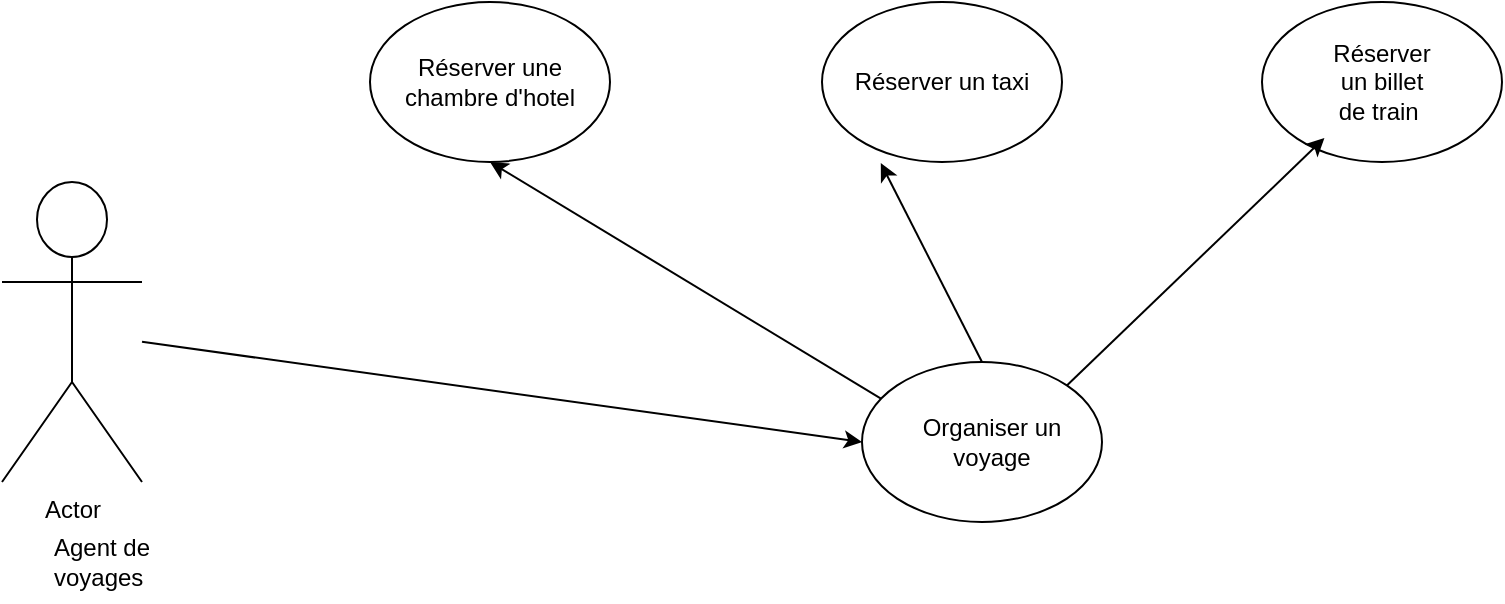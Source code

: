 <mxfile version="14.1.8" type="github">
  <diagram id="C5RBs43oDa-KdzZeNtuy" name="Page-1">
    <mxGraphModel dx="806" dy="810" grid="1" gridSize="10" guides="1" tooltips="1" connect="1" arrows="1" fold="1" page="1" pageScale="1" pageWidth="827" pageHeight="1169" math="0" shadow="0">
      <root>
        <mxCell id="WIyWlLk6GJQsqaUBKTNV-0" />
        <mxCell id="WIyWlLk6GJQsqaUBKTNV-1" parent="WIyWlLk6GJQsqaUBKTNV-0" />
        <mxCell id="0R74YFaw0bRYGiIPemkL-0" value="Actor" style="shape=umlActor;verticalLabelPosition=bottom;verticalAlign=top;html=1;outlineConnect=0;" vertex="1" parent="WIyWlLk6GJQsqaUBKTNV-1">
          <mxGeometry x="110" y="170" width="70" height="150" as="geometry" />
        </mxCell>
        <mxCell id="0R74YFaw0bRYGiIPemkL-2" value="" style="ellipse;whiteSpace=wrap;html=1;" vertex="1" parent="WIyWlLk6GJQsqaUBKTNV-1">
          <mxGeometry x="294" y="80" width="120" height="80" as="geometry" />
        </mxCell>
        <mxCell id="0R74YFaw0bRYGiIPemkL-3" value="" style="ellipse;whiteSpace=wrap;html=1;" vertex="1" parent="WIyWlLk6GJQsqaUBKTNV-1">
          <mxGeometry x="520" y="80" width="120" height="80" as="geometry" />
        </mxCell>
        <mxCell id="0R74YFaw0bRYGiIPemkL-4" value="" style="ellipse;whiteSpace=wrap;html=1;" vertex="1" parent="WIyWlLk6GJQsqaUBKTNV-1">
          <mxGeometry x="740" y="80" width="120" height="80" as="geometry" />
        </mxCell>
        <mxCell id="0R74YFaw0bRYGiIPemkL-5" value="" style="ellipse;whiteSpace=wrap;html=1;" vertex="1" parent="WIyWlLk6GJQsqaUBKTNV-1">
          <mxGeometry x="540" y="260" width="120" height="80" as="geometry" />
        </mxCell>
        <mxCell id="0R74YFaw0bRYGiIPemkL-6" value="Réserver une chambre d&#39;hotel" style="text;html=1;strokeColor=none;fillColor=none;align=center;verticalAlign=middle;whiteSpace=wrap;rounded=0;" vertex="1" parent="WIyWlLk6GJQsqaUBKTNV-1">
          <mxGeometry x="304" y="105" width="100" height="30" as="geometry" />
        </mxCell>
        <mxCell id="0R74YFaw0bRYGiIPemkL-7" value="Réserver un taxi" style="text;html=1;strokeColor=none;fillColor=none;align=center;verticalAlign=middle;whiteSpace=wrap;rounded=0;" vertex="1" parent="WIyWlLk6GJQsqaUBKTNV-1">
          <mxGeometry x="530" y="110" width="100" height="20" as="geometry" />
        </mxCell>
        <mxCell id="0R74YFaw0bRYGiIPemkL-8" value="Organiser un voyage" style="text;html=1;strokeColor=none;fillColor=none;align=center;verticalAlign=middle;whiteSpace=wrap;rounded=0;" vertex="1" parent="WIyWlLk6GJQsqaUBKTNV-1">
          <mxGeometry x="560" y="290" width="90" height="20" as="geometry" />
        </mxCell>
        <mxCell id="0R74YFaw0bRYGiIPemkL-9" value="Réserver un billet de train&amp;nbsp;" style="text;html=1;strokeColor=none;fillColor=none;align=center;verticalAlign=middle;whiteSpace=wrap;rounded=0;" vertex="1" parent="WIyWlLk6GJQsqaUBKTNV-1">
          <mxGeometry x="780" y="110" width="40" height="20" as="geometry" />
        </mxCell>
        <mxCell id="0R74YFaw0bRYGiIPemkL-10" value="Agent de voyages&amp;nbsp;" style="text;html=1;strokeColor=none;fillColor=none;align=center;verticalAlign=middle;whiteSpace=wrap;rounded=0;" vertex="1" parent="WIyWlLk6GJQsqaUBKTNV-1">
          <mxGeometry x="110" y="340" width="100" height="40" as="geometry" />
        </mxCell>
        <mxCell id="0R74YFaw0bRYGiIPemkL-12" value="" style="curved=1;endArrow=classic;html=1;entryX=0.5;entryY=1;entryDx=0;entryDy=0;exitX=0.079;exitY=0.229;exitDx=0;exitDy=0;exitPerimeter=0;" edge="1" parent="WIyWlLk6GJQsqaUBKTNV-1" source="0R74YFaw0bRYGiIPemkL-5" target="0R74YFaw0bRYGiIPemkL-2">
          <mxGeometry width="50" height="50" relative="1" as="geometry">
            <mxPoint x="430" y="270" as="sourcePoint" />
            <mxPoint x="480" y="220" as="targetPoint" />
            <Array as="points" />
          </mxGeometry>
        </mxCell>
        <mxCell id="0R74YFaw0bRYGiIPemkL-13" value="" style="curved=1;endArrow=classic;html=1;entryX=0.245;entryY=1.007;entryDx=0;entryDy=0;entryPerimeter=0;exitX=0.5;exitY=0;exitDx=0;exitDy=0;" edge="1" parent="WIyWlLk6GJQsqaUBKTNV-1" source="0R74YFaw0bRYGiIPemkL-5" target="0R74YFaw0bRYGiIPemkL-3">
          <mxGeometry width="50" height="50" relative="1" as="geometry">
            <mxPoint x="590" y="245" as="sourcePoint" />
            <mxPoint x="480" y="220" as="targetPoint" />
            <Array as="points" />
          </mxGeometry>
        </mxCell>
        <mxCell id="0R74YFaw0bRYGiIPemkL-15" value="" style="endArrow=classic;html=1;entryX=0;entryY=0.5;entryDx=0;entryDy=0;" edge="1" parent="WIyWlLk6GJQsqaUBKTNV-1" source="0R74YFaw0bRYGiIPemkL-0" target="0R74YFaw0bRYGiIPemkL-5">
          <mxGeometry width="50" height="50" relative="1" as="geometry">
            <mxPoint x="430" y="270" as="sourcePoint" />
            <mxPoint x="480" y="220" as="targetPoint" />
            <Array as="points" />
          </mxGeometry>
        </mxCell>
        <mxCell id="0R74YFaw0bRYGiIPemkL-16" value="" style="endArrow=classic;html=1;entryX=0.26;entryY=0.85;entryDx=0;entryDy=0;entryPerimeter=0;exitX=1;exitY=0;exitDx=0;exitDy=0;" edge="1" parent="WIyWlLk6GJQsqaUBKTNV-1" source="0R74YFaw0bRYGiIPemkL-5" target="0R74YFaw0bRYGiIPemkL-4">
          <mxGeometry width="50" height="50" relative="1" as="geometry">
            <mxPoint x="660" y="270" as="sourcePoint" />
            <mxPoint x="480" y="220" as="targetPoint" />
          </mxGeometry>
        </mxCell>
      </root>
    </mxGraphModel>
  </diagram>
</mxfile>
